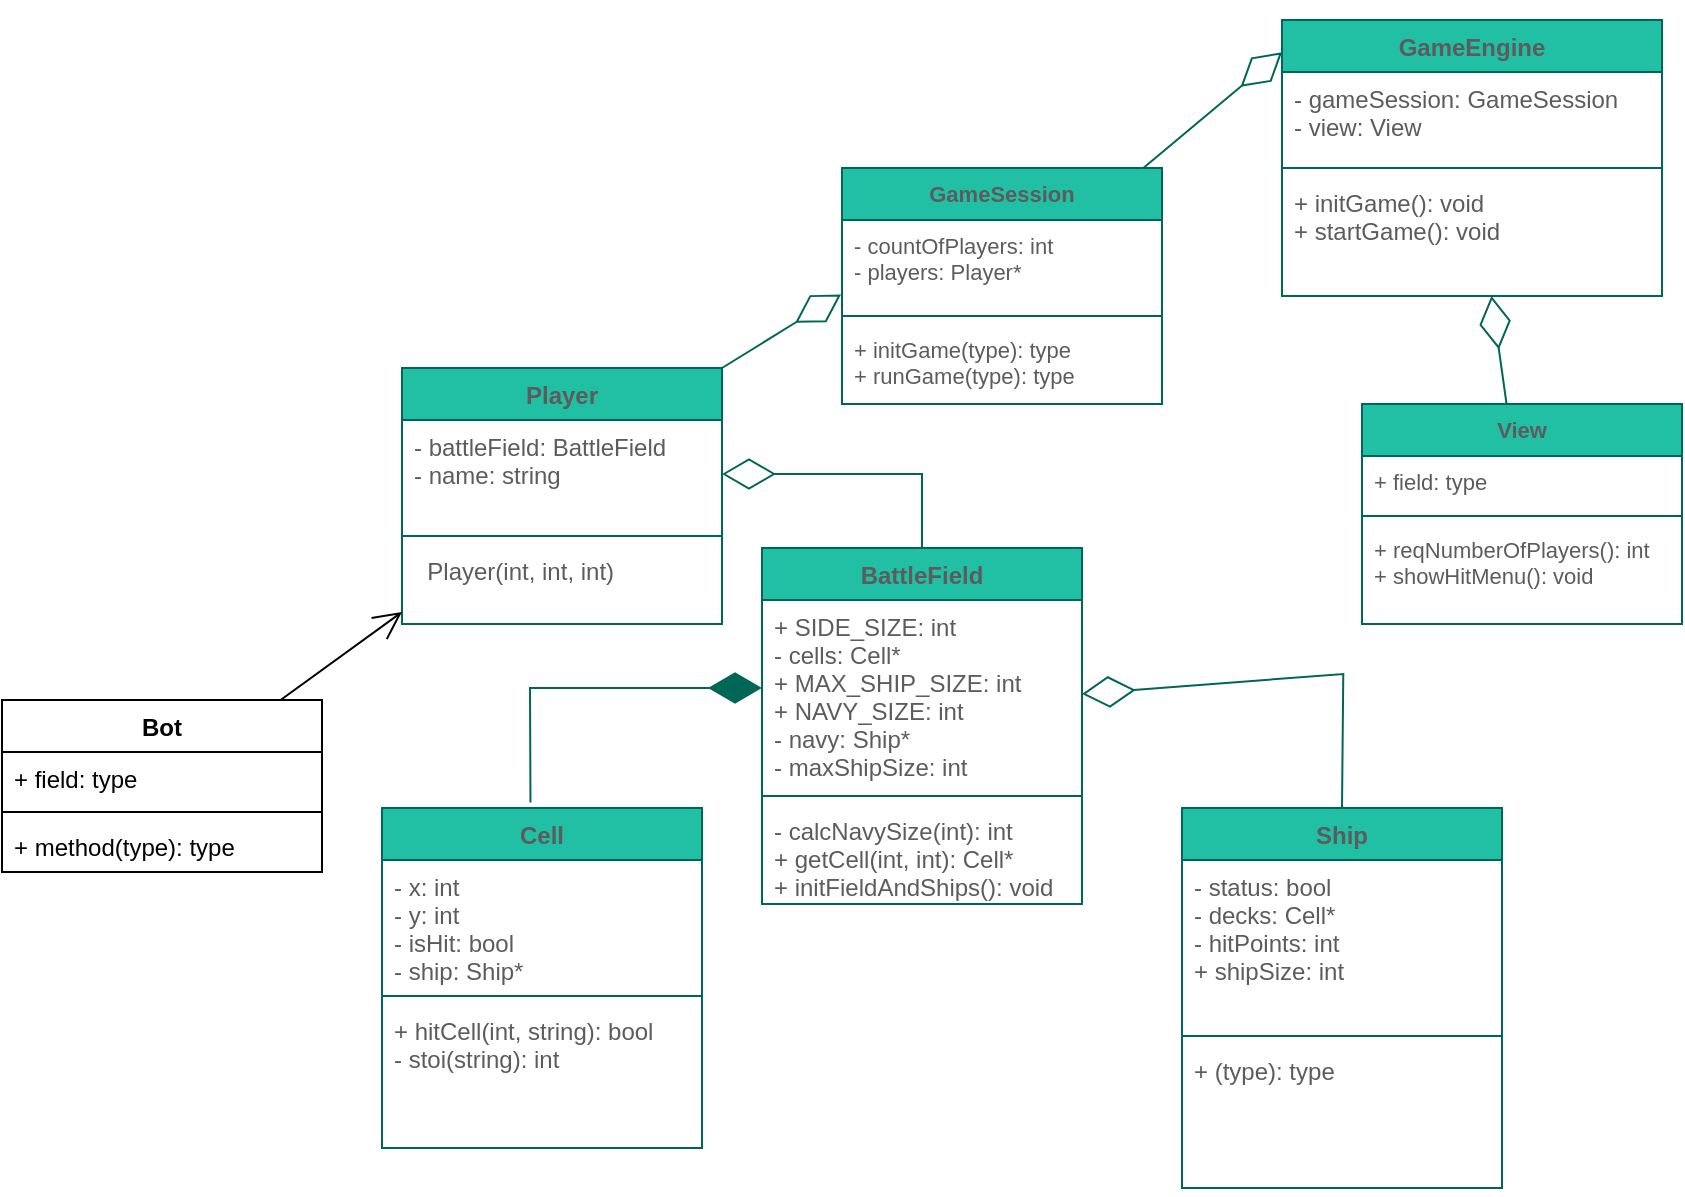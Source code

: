 <mxfile version="18.1.2" type="device" pages="2"><diagram id="8_RgSuFnd84XKutEEai8" name="Page-1"><mxGraphModel dx="1341" dy="670" grid="1" gridSize="10" guides="1" tooltips="1" connect="1" arrows="1" fold="1" page="1" pageScale="1" pageWidth="1169" pageHeight="827" math="0" shadow="0"><root><mxCell id="0"/><mxCell id="1" parent="0"/><mxCell id="NacBWeZv3jsq9W0mtqZP-1" value="Ship" style="swimlane;fontStyle=1;align=center;verticalAlign=top;childLayout=stackLayout;horizontal=1;startSize=26;horizontalStack=0;resizeParent=1;resizeParentMax=0;resizeLast=0;collapsible=1;marginBottom=0;fillColor=#21C0A5;strokeColor=#006658;fontColor=#5C5C5C;" parent="1" vertex="1"><mxGeometry x="610" y="414" width="160" height="190" as="geometry"/></mxCell><mxCell id="NacBWeZv3jsq9W0mtqZP-2" value="- status: bool&#10;- decks: Cell*&#10;- hitPoints: int&#10;+ shipSize: int&#10;" style="text;strokeColor=none;fillColor=none;align=left;verticalAlign=top;spacingLeft=4;spacingRight=4;overflow=hidden;rotatable=0;points=[[0,0.5],[1,0.5]];portConstraint=eastwest;fontColor=#5C5C5C;" parent="NacBWeZv3jsq9W0mtqZP-1" vertex="1"><mxGeometry y="26" width="160" height="84" as="geometry"/></mxCell><mxCell id="NacBWeZv3jsq9W0mtqZP-3" value="" style="line;strokeWidth=1;fillColor=none;align=left;verticalAlign=middle;spacingTop=-1;spacingLeft=3;spacingRight=3;rotatable=0;labelPosition=right;points=[];portConstraint=eastwest;strokeColor=#006658;fontColor=#5C5C5C;" parent="NacBWeZv3jsq9W0mtqZP-1" vertex="1"><mxGeometry y="110" width="160" height="8" as="geometry"/></mxCell><mxCell id="NacBWeZv3jsq9W0mtqZP-4" value="+ (type): type" style="text;strokeColor=none;fillColor=none;align=left;verticalAlign=top;spacingLeft=4;spacingRight=4;overflow=hidden;rotatable=0;points=[[0,0.5],[1,0.5]];portConstraint=eastwest;fontColor=#5C5C5C;" parent="NacBWeZv3jsq9W0mtqZP-1" vertex="1"><mxGeometry y="118" width="160" height="72" as="geometry"/></mxCell><mxCell id="NacBWeZv3jsq9W0mtqZP-6" value="Cell" style="swimlane;fontStyle=1;align=center;verticalAlign=top;childLayout=stackLayout;horizontal=1;startSize=26;horizontalStack=0;resizeParent=1;resizeParentMax=0;resizeLast=0;collapsible=1;marginBottom=0;fillColor=#21C0A5;strokeColor=#006658;fontColor=#5C5C5C;" parent="1" vertex="1"><mxGeometry x="210" y="414" width="160" height="170" as="geometry"/></mxCell><mxCell id="NacBWeZv3jsq9W0mtqZP-7" value="- x: int&#10;- y: int&#10;- isHit: bool&#10;- ship: Ship*" style="text;strokeColor=none;fillColor=none;align=left;verticalAlign=top;spacingLeft=4;spacingRight=4;overflow=hidden;rotatable=0;points=[[0,0.5],[1,0.5]];portConstraint=eastwest;fontColor=#5C5C5C;" parent="NacBWeZv3jsq9W0mtqZP-6" vertex="1"><mxGeometry y="26" width="160" height="64" as="geometry"/></mxCell><mxCell id="NacBWeZv3jsq9W0mtqZP-8" value="" style="line;strokeWidth=1;fillColor=none;align=left;verticalAlign=middle;spacingTop=-1;spacingLeft=3;spacingRight=3;rotatable=0;labelPosition=right;points=[];portConstraint=eastwest;strokeColor=#006658;fontColor=#5C5C5C;" parent="NacBWeZv3jsq9W0mtqZP-6" vertex="1"><mxGeometry y="90" width="160" height="8" as="geometry"/></mxCell><mxCell id="NacBWeZv3jsq9W0mtqZP-9" value="+ hitCell(int, string): bool&#10;- stoi(string): int" style="text;strokeColor=none;fillColor=none;align=left;verticalAlign=top;spacingLeft=4;spacingRight=4;overflow=hidden;rotatable=0;points=[[0,0.5],[1,0.5]];portConstraint=eastwest;fontColor=#5C5C5C;" parent="NacBWeZv3jsq9W0mtqZP-6" vertex="1"><mxGeometry y="98" width="160" height="72" as="geometry"/></mxCell><mxCell id="8IITVqhAhA1isLUUpnGf-1" value="BattleField" style="swimlane;fontStyle=1;align=center;verticalAlign=top;childLayout=stackLayout;horizontal=1;startSize=26;horizontalStack=0;resizeParent=1;resizeParentMax=0;resizeLast=0;collapsible=1;marginBottom=0;fillColor=#21C0A5;strokeColor=#006658;fontColor=#5C5C5C;" parent="1" vertex="1"><mxGeometry x="400" y="284" width="160" height="178" as="geometry"/></mxCell><mxCell id="8IITVqhAhA1isLUUpnGf-2" value="+ SIDE_SIZE: int&#10;- cells: Cell*&#10;+ MAX_SHIP_SIZE: int&#10;+ NAVY_SIZE: int&#10;- navy: Ship*&#10;- maxShipSize: int" style="text;strokeColor=none;fillColor=none;align=left;verticalAlign=top;spacingLeft=4;spacingRight=4;overflow=hidden;rotatable=0;points=[[0,0.5],[1,0.5]];portConstraint=eastwest;fontColor=#5C5C5C;" parent="8IITVqhAhA1isLUUpnGf-1" vertex="1"><mxGeometry y="26" width="160" height="94" as="geometry"/></mxCell><mxCell id="8IITVqhAhA1isLUUpnGf-3" value="" style="line;strokeWidth=1;fillColor=none;align=left;verticalAlign=middle;spacingTop=-1;spacingLeft=3;spacingRight=3;rotatable=0;labelPosition=right;points=[];portConstraint=eastwest;strokeColor=#006658;fontColor=#5C5C5C;" parent="8IITVqhAhA1isLUUpnGf-1" vertex="1"><mxGeometry y="120" width="160" height="8" as="geometry"/></mxCell><mxCell id="8IITVqhAhA1isLUUpnGf-4" value="- calcNavySize(int): int&#10;+ getCell(int, int): Cell*&#10;+ initFieldAndShips(): void&#10;" style="text;strokeColor=none;fillColor=none;align=left;verticalAlign=top;spacingLeft=4;spacingRight=4;overflow=hidden;rotatable=0;points=[[0,0.5],[1,0.5]];portConstraint=eastwest;fontColor=#5C5C5C;" parent="8IITVqhAhA1isLUUpnGf-1" vertex="1"><mxGeometry y="128" width="160" height="50" as="geometry"/></mxCell><mxCell id="8IITVqhAhA1isLUUpnGf-11" value="Player" style="swimlane;fontStyle=1;align=center;verticalAlign=top;childLayout=stackLayout;horizontal=1;startSize=26;horizontalStack=0;resizeParent=1;resizeParentMax=0;resizeLast=0;collapsible=1;marginBottom=0;fillColor=#21C0A5;strokeColor=#006658;fontColor=#5C5C5C;" parent="1" vertex="1"><mxGeometry x="220" y="194" width="160" height="128" as="geometry"/></mxCell><mxCell id="8IITVqhAhA1isLUUpnGf-12" value="- battleField: BattleField&#10;- name: string&#10;" style="text;strokeColor=none;fillColor=none;align=left;verticalAlign=top;spacingLeft=4;spacingRight=4;overflow=hidden;rotatable=0;points=[[0,0.5],[1,0.5]];portConstraint=eastwest;fontColor=#5C5C5C;" parent="8IITVqhAhA1isLUUpnGf-11" vertex="1"><mxGeometry y="26" width="160" height="54" as="geometry"/></mxCell><mxCell id="8IITVqhAhA1isLUUpnGf-13" value="" style="line;strokeWidth=1;fillColor=none;align=left;verticalAlign=middle;spacingTop=-1;spacingLeft=3;spacingRight=3;rotatable=0;labelPosition=right;points=[];portConstraint=eastwest;strokeColor=#006658;fontColor=#5C5C5C;" parent="8IITVqhAhA1isLUUpnGf-11" vertex="1"><mxGeometry y="80" width="160" height="8" as="geometry"/></mxCell><mxCell id="8IITVqhAhA1isLUUpnGf-14" value="  Player(int, int, int)" style="text;strokeColor=none;fillColor=none;align=left;verticalAlign=top;spacingLeft=4;spacingRight=4;overflow=hidden;rotatable=0;points=[[0,0.5],[1,0.5]];portConstraint=eastwest;fontColor=#5C5C5C;" parent="8IITVqhAhA1isLUUpnGf-11" vertex="1"><mxGeometry y="88" width="160" height="40" as="geometry"/></mxCell><mxCell id="8IITVqhAhA1isLUUpnGf-16" value="" style="endArrow=diamondThin;endFill=0;endSize=24;html=1;rounded=0;exitX=0.5;exitY=0;exitDx=0;exitDy=0;strokeColor=#006658;fontColor=#5C5C5C;" parent="1" source="8IITVqhAhA1isLUUpnGf-1" target="8IITVqhAhA1isLUUpnGf-12" edge="1"><mxGeometry width="160" relative="1" as="geometry"><mxPoint x="470" y="304" as="sourcePoint"/><mxPoint x="630" y="304" as="targetPoint"/><Array as="points"><mxPoint x="480" y="247"/></Array></mxGeometry></mxCell><mxCell id="8IITVqhAhA1isLUUpnGf-19" value="" style="endArrow=diamondThin;endFill=0;endSize=24;html=1;rounded=0;exitX=0.996;exitY=0.247;exitDx=0;exitDy=0;exitPerimeter=0;entryX=1;entryY=0.5;entryDx=0;entryDy=0;strokeColor=#006658;fontColor=#5C5C5C;" parent="1" target="8IITVqhAhA1isLUUpnGf-2" edge="1"><mxGeometry width="160" relative="1" as="geometry"><mxPoint x="690.0" y="413.998" as="sourcePoint"/><mxPoint x="800.64" y="347" as="targetPoint"/><Array as="points"><mxPoint x="690.64" y="347"/></Array></mxGeometry></mxCell><mxCell id="8IITVqhAhA1isLUUpnGf-20" value="" style="endArrow=diamondThin;endFill=1;endSize=24;html=1;rounded=0;fontFamily=Helvetica;fontSize=11;fontColor=#5C5C5C;strokeColor=#006658;shape=connector;exitX=0.464;exitY=-0.016;exitDx=0;exitDy=0;exitPerimeter=0;" parent="1" source="NacBWeZv3jsq9W0mtqZP-6" edge="1"><mxGeometry width="160" relative="1" as="geometry"><mxPoint x="240" y="354" as="sourcePoint"/><mxPoint x="400" y="354" as="targetPoint"/><Array as="points"><mxPoint x="284" y="354"/></Array></mxGeometry></mxCell><mxCell id="8IITVqhAhA1isLUUpnGf-25" value="GameSession" style="swimlane;fontStyle=1;align=center;verticalAlign=top;childLayout=stackLayout;horizontal=1;startSize=26;horizontalStack=0;resizeParent=1;resizeParentMax=0;resizeLast=0;collapsible=1;marginBottom=0;fontFamily=Helvetica;fontSize=11;fontColor=#5C5C5C;fillColor=#21C0A5;strokeColor=#006658;" parent="1" vertex="1"><mxGeometry x="440" y="94" width="160" height="118" as="geometry"/></mxCell><mxCell id="8IITVqhAhA1isLUUpnGf-26" value="- countOfPlayers: int&#10;- players: Player*" style="text;strokeColor=none;fillColor=none;align=left;verticalAlign=top;spacingLeft=4;spacingRight=4;overflow=hidden;rotatable=0;points=[[0,0.5],[1,0.5]];portConstraint=eastwest;fontFamily=Helvetica;fontSize=11;fontColor=#5C5C5C;" parent="8IITVqhAhA1isLUUpnGf-25" vertex="1"><mxGeometry y="26" width="160" height="44" as="geometry"/></mxCell><mxCell id="8IITVqhAhA1isLUUpnGf-27" value="" style="line;strokeWidth=1;fillColor=none;align=left;verticalAlign=middle;spacingTop=-1;spacingLeft=3;spacingRight=3;rotatable=0;labelPosition=right;points=[];portConstraint=eastwest;fontFamily=Helvetica;fontSize=11;fontColor=#5C5C5C;strokeColor=#006658;" parent="8IITVqhAhA1isLUUpnGf-25" vertex="1"><mxGeometry y="70" width="160" height="8" as="geometry"/></mxCell><mxCell id="8IITVqhAhA1isLUUpnGf-28" value="+ initGame(type): type&#10;+ runGame(type): type" style="text;strokeColor=none;fillColor=none;align=left;verticalAlign=top;spacingLeft=4;spacingRight=4;overflow=hidden;rotatable=0;points=[[0,0.5],[1,0.5]];portConstraint=eastwest;fontFamily=Helvetica;fontSize=11;fontColor=#5C5C5C;" parent="8IITVqhAhA1isLUUpnGf-25" vertex="1"><mxGeometry y="78" width="160" height="40" as="geometry"/></mxCell><mxCell id="8IITVqhAhA1isLUUpnGf-29" value="" style="endArrow=diamondThin;endFill=0;endSize=24;html=1;rounded=0;fontFamily=Helvetica;fontSize=11;fontColor=#5C5C5C;strokeColor=#006658;shape=connector;entryX=-0.003;entryY=0.846;entryDx=0;entryDy=0;entryPerimeter=0;exitX=1;exitY=0;exitDx=0;exitDy=0;" parent="1" source="8IITVqhAhA1isLUUpnGf-11" target="8IITVqhAhA1isLUUpnGf-26" edge="1"><mxGeometry width="160" relative="1" as="geometry"><mxPoint x="380" y="222" as="sourcePoint"/><mxPoint x="540" y="224" as="targetPoint"/></mxGeometry></mxCell><mxCell id="8IITVqhAhA1isLUUpnGf-30" value="View" style="swimlane;fontStyle=1;align=center;verticalAlign=top;childLayout=stackLayout;horizontal=1;startSize=26;horizontalStack=0;resizeParent=1;resizeParentMax=0;resizeLast=0;collapsible=1;marginBottom=0;fontFamily=Helvetica;fontSize=11;fontColor=#5C5C5C;fillColor=#21C0A5;strokeColor=#006658;" parent="1" vertex="1"><mxGeometry x="700" y="212" width="160" height="110" as="geometry"/></mxCell><mxCell id="8IITVqhAhA1isLUUpnGf-31" value="+ field: type" style="text;strokeColor=none;fillColor=none;align=left;verticalAlign=top;spacingLeft=4;spacingRight=4;overflow=hidden;rotatable=0;points=[[0,0.5],[1,0.5]];portConstraint=eastwest;fontFamily=Helvetica;fontSize=11;fontColor=#5C5C5C;" parent="8IITVqhAhA1isLUUpnGf-30" vertex="1"><mxGeometry y="26" width="160" height="26" as="geometry"/></mxCell><mxCell id="8IITVqhAhA1isLUUpnGf-32" value="" style="line;strokeWidth=1;fillColor=none;align=left;verticalAlign=middle;spacingTop=-1;spacingLeft=3;spacingRight=3;rotatable=0;labelPosition=right;points=[];portConstraint=eastwest;fontFamily=Helvetica;fontSize=11;fontColor=#5C5C5C;strokeColor=#006658;" parent="8IITVqhAhA1isLUUpnGf-30" vertex="1"><mxGeometry y="52" width="160" height="8" as="geometry"/></mxCell><mxCell id="8IITVqhAhA1isLUUpnGf-33" value="+ reqNumberOfPlayers(): int&#10;+ showHitMenu(): void" style="text;strokeColor=none;fillColor=none;align=left;verticalAlign=top;spacingLeft=4;spacingRight=4;overflow=hidden;rotatable=0;points=[[0,0.5],[1,0.5]];portConstraint=eastwest;fontFamily=Helvetica;fontSize=11;fontColor=#5C5C5C;" parent="8IITVqhAhA1isLUUpnGf-30" vertex="1"><mxGeometry y="60" width="160" height="50" as="geometry"/></mxCell><mxCell id="bSWRtCNu01gR-wSIRrkS-1" value="GameEngine" style="swimlane;fontStyle=1;align=center;verticalAlign=top;childLayout=stackLayout;horizontal=1;startSize=26;horizontalStack=0;resizeParent=1;resizeParentMax=0;resizeLast=0;collapsible=1;marginBottom=0;fillColor=#21C0A5;strokeColor=#006658;fontColor=#5C5C5C;" parent="1" vertex="1"><mxGeometry x="660" y="20" width="190" height="138" as="geometry"/></mxCell><mxCell id="bSWRtCNu01gR-wSIRrkS-2" value="- gameSession: GameSession&#10;- view: View" style="text;strokeColor=none;fillColor=none;align=left;verticalAlign=top;spacingLeft=4;spacingRight=4;overflow=hidden;rotatable=0;points=[[0,0.5],[1,0.5]];portConstraint=eastwest;fontColor=#5C5C5C;" parent="bSWRtCNu01gR-wSIRrkS-1" vertex="1"><mxGeometry y="26" width="190" height="44" as="geometry"/></mxCell><mxCell id="bSWRtCNu01gR-wSIRrkS-3" value="" style="line;strokeWidth=1;fillColor=none;align=left;verticalAlign=middle;spacingTop=-1;spacingLeft=3;spacingRight=3;rotatable=0;labelPosition=right;points=[];portConstraint=eastwest;strokeColor=#006658;fontColor=#5C5C5C;" parent="bSWRtCNu01gR-wSIRrkS-1" vertex="1"><mxGeometry y="70" width="190" height="8" as="geometry"/></mxCell><mxCell id="bSWRtCNu01gR-wSIRrkS-4" value="+ initGame(): void&#10;+ startGame(): void" style="text;strokeColor=none;fillColor=none;align=left;verticalAlign=top;spacingLeft=4;spacingRight=4;overflow=hidden;rotatable=0;points=[[0,0.5],[1,0.5]];portConstraint=eastwest;fontColor=#5C5C5C;" parent="bSWRtCNu01gR-wSIRrkS-1" vertex="1"><mxGeometry y="78" width="190" height="60" as="geometry"/></mxCell><mxCell id="bSWRtCNu01gR-wSIRrkS-5" value="" style="endArrow=diamondThin;endFill=0;endSize=24;html=1;rounded=0;entryX=0;entryY=0.117;entryDx=0;entryDy=0;entryPerimeter=0;strokeColor=#006658;fontColor=#5C5C5C;" parent="1" source="8IITVqhAhA1isLUUpnGf-25" target="bSWRtCNu01gR-wSIRrkS-1" edge="1"><mxGeometry width="160" relative="1" as="geometry"><mxPoint x="570" y="184" as="sourcePoint"/><mxPoint x="730" y="184" as="targetPoint"/></mxGeometry></mxCell><mxCell id="bSWRtCNu01gR-wSIRrkS-6" value="" style="endArrow=diamondThin;endFill=0;endSize=24;html=1;rounded=0;strokeColor=#006658;fontColor=#5C5C5C;" parent="1" source="8IITVqhAhA1isLUUpnGf-30" target="bSWRtCNu01gR-wSIRrkS-1" edge="1"><mxGeometry width="160" relative="1" as="geometry"><mxPoint x="570" y="184" as="sourcePoint"/><mxPoint x="730" y="184" as="targetPoint"/></mxGeometry></mxCell><mxCell id="zKaqDGGXGc0bn-bBEPxn-1" value="Bot" style="swimlane;fontStyle=1;align=center;verticalAlign=top;childLayout=stackLayout;horizontal=1;startSize=26;horizontalStack=0;resizeParent=1;resizeParentMax=0;resizeLast=0;collapsible=1;marginBottom=0;" vertex="1" parent="1"><mxGeometry x="20" y="360" width="160" height="86" as="geometry"/></mxCell><mxCell id="zKaqDGGXGc0bn-bBEPxn-2" value="+ field: type" style="text;strokeColor=none;fillColor=none;align=left;verticalAlign=top;spacingLeft=4;spacingRight=4;overflow=hidden;rotatable=0;points=[[0,0.5],[1,0.5]];portConstraint=eastwest;" vertex="1" parent="zKaqDGGXGc0bn-bBEPxn-1"><mxGeometry y="26" width="160" height="26" as="geometry"/></mxCell><mxCell id="zKaqDGGXGc0bn-bBEPxn-3" value="" style="line;strokeWidth=1;fillColor=none;align=left;verticalAlign=middle;spacingTop=-1;spacingLeft=3;spacingRight=3;rotatable=0;labelPosition=right;points=[];portConstraint=eastwest;" vertex="1" parent="zKaqDGGXGc0bn-bBEPxn-1"><mxGeometry y="52" width="160" height="8" as="geometry"/></mxCell><mxCell id="zKaqDGGXGc0bn-bBEPxn-4" value="+ method(type): type" style="text;strokeColor=none;fillColor=none;align=left;verticalAlign=top;spacingLeft=4;spacingRight=4;overflow=hidden;rotatable=0;points=[[0,0.5],[1,0.5]];portConstraint=eastwest;" vertex="1" parent="zKaqDGGXGc0bn-bBEPxn-1"><mxGeometry y="60" width="160" height="26" as="geometry"/></mxCell><mxCell id="zKaqDGGXGc0bn-bBEPxn-5" value="" style="endArrow=open;endFill=1;endSize=12;html=1;rounded=0;" edge="1" parent="1" source="zKaqDGGXGc0bn-bBEPxn-1" target="8IITVqhAhA1isLUUpnGf-11"><mxGeometry width="160" relative="1" as="geometry"><mxPoint x="30" y="194" as="sourcePoint"/><mxPoint x="190" y="194" as="targetPoint"/></mxGeometry></mxCell></root></mxGraphModel></diagram><diagram id="fwxnXh-l16MztCJ-uLL8" name="Page-2"><mxGraphModel dx="1542" dy="771" grid="1" gridSize="10" guides="1" tooltips="1" connect="1" arrows="1" fold="1" page="1" pageScale="1" pageWidth="1169" pageHeight="827" math="0" shadow="0"><root><mxCell id="0"/><mxCell id="1" parent="0"/><mxCell id="pWY1DWVmbE1zjAMHJ-nt-1" value="Player" style="swimlane;fontStyle=1;align=center;verticalAlign=top;childLayout=stackLayout;horizontal=1;startSize=26;horizontalStack=0;resizeParent=1;resizeParentMax=0;resizeLast=0;collapsible=1;marginBottom=0;rounded=1;fillColor=#21C0A5;strokeColor=#006658;fontColor=#5C5C5C;" parent="1" vertex="1"><mxGeometry x="70" y="110" width="160" height="128" as="geometry"/></mxCell><mxCell id="pWY1DWVmbE1zjAMHJ-nt-2" value="- controller: Controller&#10;- name: string&#10;" style="text;strokeColor=none;fillColor=none;align=left;verticalAlign=top;spacingLeft=4;spacingRight=4;overflow=hidden;rotatable=0;points=[[0,0.5],[1,0.5]];portConstraint=eastwest;rounded=1;fontColor=#5C5C5C;" parent="pWY1DWVmbE1zjAMHJ-nt-1" vertex="1"><mxGeometry y="26" width="160" height="54" as="geometry"/></mxCell><mxCell id="pWY1DWVmbE1zjAMHJ-nt-3" value="" style="line;strokeWidth=1;fillColor=none;align=left;verticalAlign=middle;spacingTop=-1;spacingLeft=3;spacingRight=3;rotatable=0;labelPosition=right;points=[];portConstraint=eastwest;rounded=1;strokeColor=#006658;fontColor=#5C5C5C;" parent="pWY1DWVmbE1zjAMHJ-nt-1" vertex="1"><mxGeometry y="80" width="160" height="8" as="geometry"/></mxCell><mxCell id="pWY1DWVmbE1zjAMHJ-nt-4" value=" - attack(int, int, Controller)" style="text;strokeColor=none;fillColor=none;align=left;verticalAlign=top;spacingLeft=4;spacingRight=4;overflow=hidden;rotatable=0;points=[[0,0.5],[1,0.5]];portConstraint=eastwest;rounded=1;fontColor=#5C5C5C;" parent="pWY1DWVmbE1zjAMHJ-nt-1" vertex="1"><mxGeometry y="88" width="160" height="40" as="geometry"/></mxCell><mxCell id="pWY1DWVmbE1zjAMHJ-nt-5" value="View" style="swimlane;fontStyle=1;align=center;verticalAlign=top;childLayout=stackLayout;horizontal=1;startSize=26;horizontalStack=0;resizeParent=1;resizeParentMax=0;resizeLast=0;collapsible=1;marginBottom=0;fontFamily=Helvetica;fontSize=11;fontColor=#5C5C5C;rounded=1;fillColor=#21C0A5;strokeColor=#006658;" parent="1" vertex="1"><mxGeometry x="310" y="50" width="250" height="104" as="geometry"/></mxCell><mxCell id="pWY1DWVmbE1zjAMHJ-nt-6" value="- battleField: BattleField&#10;- player : Player" style="text;strokeColor=none;fillColor=none;align=left;verticalAlign=top;spacingLeft=4;spacingRight=4;overflow=hidden;rotatable=0;points=[[0,0.5],[1,0.5]];portConstraint=eastwest;fontFamily=Helvetica;fontSize=11;fontColor=#5C5C5C;rounded=1;" parent="pWY1DWVmbE1zjAMHJ-nt-5" vertex="1"><mxGeometry y="26" width="250" height="44" as="geometry"/></mxCell><mxCell id="pWY1DWVmbE1zjAMHJ-nt-7" value="" style="line;strokeWidth=1;fillColor=none;align=left;verticalAlign=middle;spacingTop=-1;spacingLeft=3;spacingRight=3;rotatable=0;labelPosition=right;points=[];portConstraint=eastwest;fontFamily=Helvetica;fontSize=11;fontColor=#5C5C5C;rounded=1;strokeColor=#006658;" parent="pWY1DWVmbE1zjAMHJ-nt-5" vertex="1"><mxGeometry y="70" width="250" height="8" as="geometry"/></mxCell><mxCell id="pWY1DWVmbE1zjAMHJ-nt-8" value="- refreshAndShowBattle(BattleField, Player): void" style="text;strokeColor=none;fillColor=none;align=left;verticalAlign=top;spacingLeft=4;spacingRight=4;overflow=hidden;rotatable=0;points=[[0,0.5],[1,0.5]];portConstraint=eastwest;fontFamily=Helvetica;fontSize=11;fontColor=#5C5C5C;rounded=1;" parent="pWY1DWVmbE1zjAMHJ-nt-5" vertex="1"><mxGeometry y="78" width="250" height="26" as="geometry"/></mxCell><mxCell id="pWY1DWVmbE1zjAMHJ-nt-9" value="Model" style="swimlane;fontStyle=1;align=center;verticalAlign=top;childLayout=stackLayout;horizontal=1;startSize=26;horizontalStack=0;resizeParent=1;resizeParentMax=0;resizeLast=0;collapsible=1;marginBottom=0;fontFamily=Helvetica;fontSize=11;fontColor=#5C5C5C;rounded=1;fillColor=#21C0A5;strokeColor=#006658;" parent="1" vertex="1"><mxGeometry x="90" y="450" width="220" height="140" as="geometry"/></mxCell><mxCell id="pWY1DWVmbE1zjAMHJ-nt-10" value="- battleField: BattleField&#10;- view: View" style="text;strokeColor=none;fillColor=none;align=left;verticalAlign=top;spacingLeft=4;spacingRight=4;overflow=hidden;rotatable=0;points=[[0,0.5],[1,0.5]];portConstraint=eastwest;fontFamily=Helvetica;fontSize=11;fontColor=#5C5C5C;rounded=1;" parent="pWY1DWVmbE1zjAMHJ-nt-9" vertex="1"><mxGeometry y="26" width="220" height="44" as="geometry"/></mxCell><mxCell id="pWY1DWVmbE1zjAMHJ-nt-11" value="" style="endArrow=diamondThin;endFill=0;endSize=24;html=1;rounded=1;sketch=0;fontColor=#5C5C5C;sourcePerimeterSpacing=8;targetPerimeterSpacing=8;strokeColor=#006658;fillColor=#21C0A5;curved=1;entryX=0;entryY=0.75;entryDx=0;entryDy=0;" parent="pWY1DWVmbE1zjAMHJ-nt-9" target="pWY1DWVmbE1zjAMHJ-nt-14" edge="1"><mxGeometry width="160" relative="1" as="geometry"><mxPoint y="60" as="sourcePoint"/><mxPoint x="160" y="60" as="targetPoint"/><Array as="points"><mxPoint x="-60" y="-10"/></Array></mxGeometry></mxCell><mxCell id="pWY1DWVmbE1zjAMHJ-nt-12" value="" style="line;strokeWidth=1;fillColor=none;align=left;verticalAlign=middle;spacingTop=-1;spacingLeft=3;spacingRight=3;rotatable=0;labelPosition=right;points=[];portConstraint=eastwest;fontFamily=Helvetica;fontSize=11;fontColor=#5C5C5C;rounded=1;strokeColor=#006658;" parent="pWY1DWVmbE1zjAMHJ-nt-9" vertex="1"><mxGeometry y="70" width="220" height="8" as="geometry"/></mxCell><mxCell id="pWY1DWVmbE1zjAMHJ-nt-13" value="+ fieldPointAction(int, int, BattleField): void&#10;- setResults(BattleField, View): void" style="text;strokeColor=none;fillColor=none;align=left;verticalAlign=top;spacingLeft=4;spacingRight=4;overflow=hidden;rotatable=0;points=[[0,0.5],[1,0.5]];portConstraint=eastwest;fontFamily=Helvetica;fontSize=11;fontColor=#5C5C5C;rounded=1;" parent="pWY1DWVmbE1zjAMHJ-nt-9" vertex="1"><mxGeometry y="78" width="220" height="62" as="geometry"/></mxCell><mxCell id="pWY1DWVmbE1zjAMHJ-nt-14" value="Controller" style="swimlane;fontStyle=1;align=center;verticalAlign=top;childLayout=stackLayout;horizontal=1;startSize=26;horizontalStack=0;resizeParent=1;resizeParentMax=0;resizeLast=0;collapsible=1;marginBottom=0;fontFamily=Helvetica;fontSize=11;fontColor=#5C5C5C;rounded=1;fillColor=#21C0A5;strokeColor=#006658;" parent="1" vertex="1"><mxGeometry x="100" y="290" width="170" height="86" as="geometry"/></mxCell><mxCell id="pWY1DWVmbE1zjAMHJ-nt-15" value="" style="endArrow=diamondThin;endFill=0;endSize=24;html=1;rounded=1;sketch=0;fontColor=#5C5C5C;sourcePerimeterSpacing=8;targetPerimeterSpacing=8;strokeColor=#006658;fillColor=#21C0A5;curved=1;entryX=0;entryY=0.5;entryDx=0;entryDy=0;" parent="pWY1DWVmbE1zjAMHJ-nt-14" target="pWY1DWVmbE1zjAMHJ-nt-2" edge="1"><mxGeometry width="160" relative="1" as="geometry"><mxPoint y="38.5" as="sourcePoint"/><mxPoint x="160" y="38.5" as="targetPoint"/><Array as="points"><mxPoint x="-85" y="-40"/></Array></mxGeometry></mxCell><mxCell id="pWY1DWVmbE1zjAMHJ-nt-16" value="- model: Model" style="text;strokeColor=none;fillColor=none;align=left;verticalAlign=top;spacingLeft=4;spacingRight=4;overflow=hidden;rotatable=0;points=[[0,0.5],[1,0.5]];portConstraint=eastwest;fontFamily=Helvetica;fontSize=11;fontColor=#5C5C5C;rounded=1;" parent="pWY1DWVmbE1zjAMHJ-nt-14" vertex="1"><mxGeometry y="26" width="170" height="26" as="geometry"/></mxCell><mxCell id="pWY1DWVmbE1zjAMHJ-nt-17" value="" style="line;strokeWidth=1;fillColor=none;align=left;verticalAlign=middle;spacingTop=-1;spacingLeft=3;spacingRight=3;rotatable=0;labelPosition=right;points=[];portConstraint=eastwest;fontFamily=Helvetica;fontSize=11;fontColor=#5C5C5C;rounded=1;strokeColor=#006658;" parent="pWY1DWVmbE1zjAMHJ-nt-14" vertex="1"><mxGeometry y="52" width="170" height="8" as="geometry"/></mxCell><mxCell id="pWY1DWVmbE1zjAMHJ-nt-18" value="- markPoint(int, int, Model): void" style="text;strokeColor=none;fillColor=none;align=left;verticalAlign=top;spacingLeft=4;spacingRight=4;overflow=hidden;rotatable=0;points=[[0,0.5],[1,0.5]];portConstraint=eastwest;fontFamily=Helvetica;fontSize=11;fontColor=#5C5C5C;rounded=1;" parent="pWY1DWVmbE1zjAMHJ-nt-14" vertex="1"><mxGeometry y="60" width="170" height="26" as="geometry"/></mxCell><mxCell id="pWY1DWVmbE1zjAMHJ-nt-19" value="Ship" style="swimlane;fontStyle=1;align=center;verticalAlign=top;childLayout=stackLayout;horizontal=1;startSize=26;horizontalStack=0;resizeParent=1;resizeParentMax=0;resizeLast=0;collapsible=1;marginBottom=0;rounded=1;fillColor=#21C0A5;strokeColor=#006658;fontColor=#5C5C5C;" parent="1" vertex="1"><mxGeometry x="420" y="410" width="170" height="190" as="geometry"/></mxCell><mxCell id="pWY1DWVmbE1zjAMHJ-nt-20" value="- status: bool&#10;- coordinates: int[][]&#10;- hitPoints: int&#10;+ shipSize: int&#10;" style="text;strokeColor=none;fillColor=none;align=left;verticalAlign=top;spacingLeft=4;spacingRight=4;overflow=hidden;rotatable=0;points=[[0,0.5],[1,0.5]];portConstraint=eastwest;rounded=1;fontColor=#5C5C5C;" parent="pWY1DWVmbE1zjAMHJ-nt-19" vertex="1"><mxGeometry y="26" width="170" height="84" as="geometry"/></mxCell><mxCell id="pWY1DWVmbE1zjAMHJ-nt-21" value="" style="line;strokeWidth=1;fillColor=none;align=left;verticalAlign=middle;spacingTop=-1;spacingLeft=3;spacingRight=3;rotatable=0;labelPosition=right;points=[];portConstraint=eastwest;rounded=1;strokeColor=#006658;fontColor=#5C5C5C;" parent="pWY1DWVmbE1zjAMHJ-nt-19" vertex="1"><mxGeometry y="110" width="170" height="8" as="geometry"/></mxCell><mxCell id="pWY1DWVmbE1zjAMHJ-nt-22" value="- proceedAttack(int, int): void" style="text;strokeColor=none;fillColor=none;align=left;verticalAlign=top;spacingLeft=4;spacingRight=4;overflow=hidden;rotatable=0;points=[[0,0.5],[1,0.5]];portConstraint=eastwest;rounded=1;fontColor=#5C5C5C;" parent="pWY1DWVmbE1zjAMHJ-nt-19" vertex="1"><mxGeometry y="118" width="170" height="72" as="geometry"/></mxCell><mxCell id="pWY1DWVmbE1zjAMHJ-nt-23" value="BattleField" style="swimlane;fontStyle=1;align=center;verticalAlign=top;childLayout=stackLayout;horizontal=1;startSize=26;horizontalStack=0;resizeParent=1;resizeParentMax=0;resizeLast=0;collapsible=1;marginBottom=0;rounded=1;fillColor=#21C0A5;strokeColor=#006658;fontColor=#5C5C5C;" parent="1" vertex="1"><mxGeometry x="385" y="212" width="210" height="128" as="geometry"/></mxCell><mxCell id="pWY1DWVmbE1zjAMHJ-nt-24" value="- navy: Ship[]&#10;- maxShipSize: int" style="text;strokeColor=none;fillColor=none;align=left;verticalAlign=top;spacingLeft=4;spacingRight=4;overflow=hidden;rotatable=0;points=[[0,0.5],[1,0.5]];portConstraint=eastwest;rounded=1;fontColor=#5C5C5C;" parent="pWY1DWVmbE1zjAMHJ-nt-23" vertex="1"><mxGeometry y="26" width="210" height="44" as="geometry"/></mxCell><mxCell id="pWY1DWVmbE1zjAMHJ-nt-25" value="" style="line;strokeWidth=1;fillColor=none;align=left;verticalAlign=middle;spacingTop=-1;spacingLeft=3;spacingRight=3;rotatable=0;labelPosition=right;points=[];portConstraint=eastwest;rounded=1;strokeColor=#006658;fontColor=#5C5C5C;" parent="pWY1DWVmbE1zjAMHJ-nt-23" vertex="1"><mxGeometry y="70" width="210" height="8" as="geometry"/></mxCell><mxCell id="pWY1DWVmbE1zjAMHJ-nt-26" value="+ initFieldAndShips(): void&#10;- attackPosition(int, int, Ship*) : void&#10;" style="text;strokeColor=none;fillColor=none;align=left;verticalAlign=top;spacingLeft=4;spacingRight=4;overflow=hidden;rotatable=0;points=[[0,0.5],[1,0.5]];portConstraint=eastwest;rounded=1;fontColor=#5C5C5C;" parent="pWY1DWVmbE1zjAMHJ-nt-23" vertex="1"><mxGeometry y="78" width="210" height="50" as="geometry"/></mxCell><mxCell id="pWY1DWVmbE1zjAMHJ-nt-27" value="" style="endArrow=diamondThin;endFill=0;endSize=24;html=1;rounded=1;sketch=0;fontColor=#5C5C5C;sourcePerimeterSpacing=8;targetPerimeterSpacing=8;strokeColor=#006658;fillColor=#21C0A5;curved=1;entryX=-0.014;entryY=0.188;entryDx=0;entryDy=0;entryPerimeter=0;exitX=1;exitY=0.25;exitDx=0;exitDy=0;" parent="1" source="pWY1DWVmbE1zjAMHJ-nt-1" target="pWY1DWVmbE1zjAMHJ-nt-5" edge="1"><mxGeometry width="160" relative="1" as="geometry"><mxPoint x="280" y="210" as="sourcePoint"/><mxPoint x="360" y="130" as="targetPoint"/></mxGeometry></mxCell><mxCell id="dqMfYP7uQc8i9mBqWMo0-5" value="" style="endArrow=diamondThin;endFill=0;endSize=24;html=1;rounded=0;" parent="1" source="pWY1DWVmbE1zjAMHJ-nt-19" target="pWY1DWVmbE1zjAMHJ-nt-23" edge="1"><mxGeometry width="160" relative="1" as="geometry"><mxPoint x="690" y="360" as="sourcePoint"/><mxPoint x="850" y="360" as="targetPoint"/></mxGeometry></mxCell><mxCell id="dqMfYP7uQc8i9mBqWMo0-6" value="" style="endArrow=diamondThin;endFill=0;endSize=24;html=1;rounded=0;edgeStyle=orthogonalEdgeStyle;curved=1;" parent="1" source="pWY1DWVmbE1zjAMHJ-nt-23" target="pWY1DWVmbE1zjAMHJ-nt-5" edge="1"><mxGeometry width="160" relative="1" as="geometry"><mxPoint x="710" y="260" as="sourcePoint"/><mxPoint x="870" y="260" as="targetPoint"/></mxGeometry></mxCell></root></mxGraphModel></diagram></mxfile>